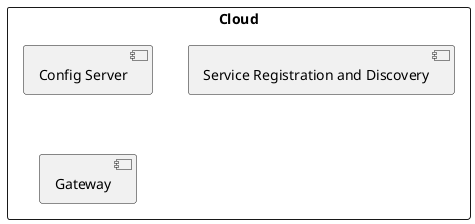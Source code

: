 @startuml
skinparam shadowing false
rectangle "Cloud" as cloud{
component "Config Server" as configServer
component "Service Registration and Discovery" as serviceRegistry
component "Gateway" as gateway
}
@enduml